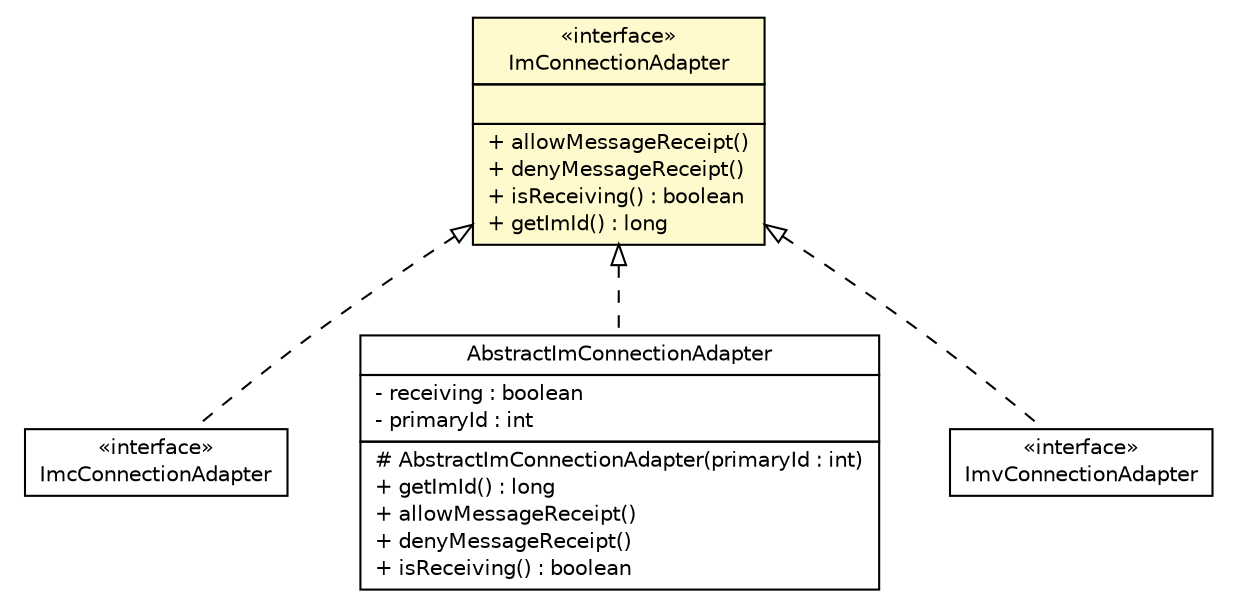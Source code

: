 #!/usr/local/bin/dot
#
# Class diagram 
# Generated by UMLGraph version R5_6 (http://www.umlgraph.org/)
#

digraph G {
	edge [fontname="Helvetica",fontsize=10,labelfontname="Helvetica",labelfontsize=10];
	node [fontname="Helvetica",fontsize=10,shape=plaintext];
	nodesep=0.25;
	ranksep=0.5;
	// de.hsbremen.tc.tnc.tnccs.adapter.connection.ImcConnectionAdapter
	c19634 [label=<<table title="de.hsbremen.tc.tnc.tnccs.adapter.connection.ImcConnectionAdapter" border="0" cellborder="1" cellspacing="0" cellpadding="2" port="p" href="./ImcConnectionAdapter.html">
		<tr><td><table border="0" cellspacing="0" cellpadding="1">
<tr><td align="center" balign="center"> &#171;interface&#187; </td></tr>
<tr><td align="center" balign="center"> ImcConnectionAdapter </td></tr>
		</table></td></tr>
		</table>>, URL="./ImcConnectionAdapter.html", fontname="Helvetica", fontcolor="black", fontsize=10.0];
	// de.hsbremen.tc.tnc.tnccs.adapter.connection.ImConnectionAdapter
	c19635 [label=<<table title="de.hsbremen.tc.tnc.tnccs.adapter.connection.ImConnectionAdapter" border="0" cellborder="1" cellspacing="0" cellpadding="2" port="p" bgcolor="lemonChiffon" href="./ImConnectionAdapter.html">
		<tr><td><table border="0" cellspacing="0" cellpadding="1">
<tr><td align="center" balign="center"> &#171;interface&#187; </td></tr>
<tr><td align="center" balign="center"> ImConnectionAdapter </td></tr>
		</table></td></tr>
		<tr><td><table border="0" cellspacing="0" cellpadding="1">
<tr><td align="left" balign="left">  </td></tr>
		</table></td></tr>
		<tr><td><table border="0" cellspacing="0" cellpadding="1">
<tr><td align="left" balign="left"> + allowMessageReceipt() </td></tr>
<tr><td align="left" balign="left"> + denyMessageReceipt() </td></tr>
<tr><td align="left" balign="left"> + isReceiving() : boolean </td></tr>
<tr><td align="left" balign="left"> + getImId() : long </td></tr>
		</table></td></tr>
		</table>>, URL="./ImConnectionAdapter.html", fontname="Helvetica", fontcolor="black", fontsize=10.0];
	// de.hsbremen.tc.tnc.tnccs.adapter.connection.AbstractImConnectionAdapter
	c19638 [label=<<table title="de.hsbremen.tc.tnc.tnccs.adapter.connection.AbstractImConnectionAdapter" border="0" cellborder="1" cellspacing="0" cellpadding="2" port="p" href="./AbstractImConnectionAdapter.html">
		<tr><td><table border="0" cellspacing="0" cellpadding="1">
<tr><td align="center" balign="center"> AbstractImConnectionAdapter </td></tr>
		</table></td></tr>
		<tr><td><table border="0" cellspacing="0" cellpadding="1">
<tr><td align="left" balign="left"> - receiving : boolean </td></tr>
<tr><td align="left" balign="left"> - primaryId : int </td></tr>
		</table></td></tr>
		<tr><td><table border="0" cellspacing="0" cellpadding="1">
<tr><td align="left" balign="left"> # AbstractImConnectionAdapter(primaryId : int) </td></tr>
<tr><td align="left" balign="left"> + getImId() : long </td></tr>
<tr><td align="left" balign="left"> + allowMessageReceipt() </td></tr>
<tr><td align="left" balign="left"> + denyMessageReceipt() </td></tr>
<tr><td align="left" balign="left"> + isReceiving() : boolean </td></tr>
		</table></td></tr>
		</table>>, URL="./AbstractImConnectionAdapter.html", fontname="Helvetica", fontcolor="black", fontsize=10.0];
	// de.hsbremen.tc.tnc.tnccs.adapter.connection.ImvConnectionAdapter
	c19648 [label=<<table title="de.hsbremen.tc.tnc.tnccs.adapter.connection.ImvConnectionAdapter" border="0" cellborder="1" cellspacing="0" cellpadding="2" port="p" href="./ImvConnectionAdapter.html">
		<tr><td><table border="0" cellspacing="0" cellpadding="1">
<tr><td align="center" balign="center"> &#171;interface&#187; </td></tr>
<tr><td align="center" balign="center"> ImvConnectionAdapter </td></tr>
		</table></td></tr>
		</table>>, URL="./ImvConnectionAdapter.html", fontname="Helvetica", fontcolor="black", fontsize=10.0];
	//de.hsbremen.tc.tnc.tnccs.adapter.connection.ImcConnectionAdapter implements de.hsbremen.tc.tnc.tnccs.adapter.connection.ImConnectionAdapter
	c19635:p -> c19634:p [dir=back,arrowtail=empty,style=dashed];
	//de.hsbremen.tc.tnc.tnccs.adapter.connection.AbstractImConnectionAdapter implements de.hsbremen.tc.tnc.tnccs.adapter.connection.ImConnectionAdapter
	c19635:p -> c19638:p [dir=back,arrowtail=empty,style=dashed];
	//de.hsbremen.tc.tnc.tnccs.adapter.connection.ImvConnectionAdapter implements de.hsbremen.tc.tnc.tnccs.adapter.connection.ImConnectionAdapter
	c19635:p -> c19648:p [dir=back,arrowtail=empty,style=dashed];
}

